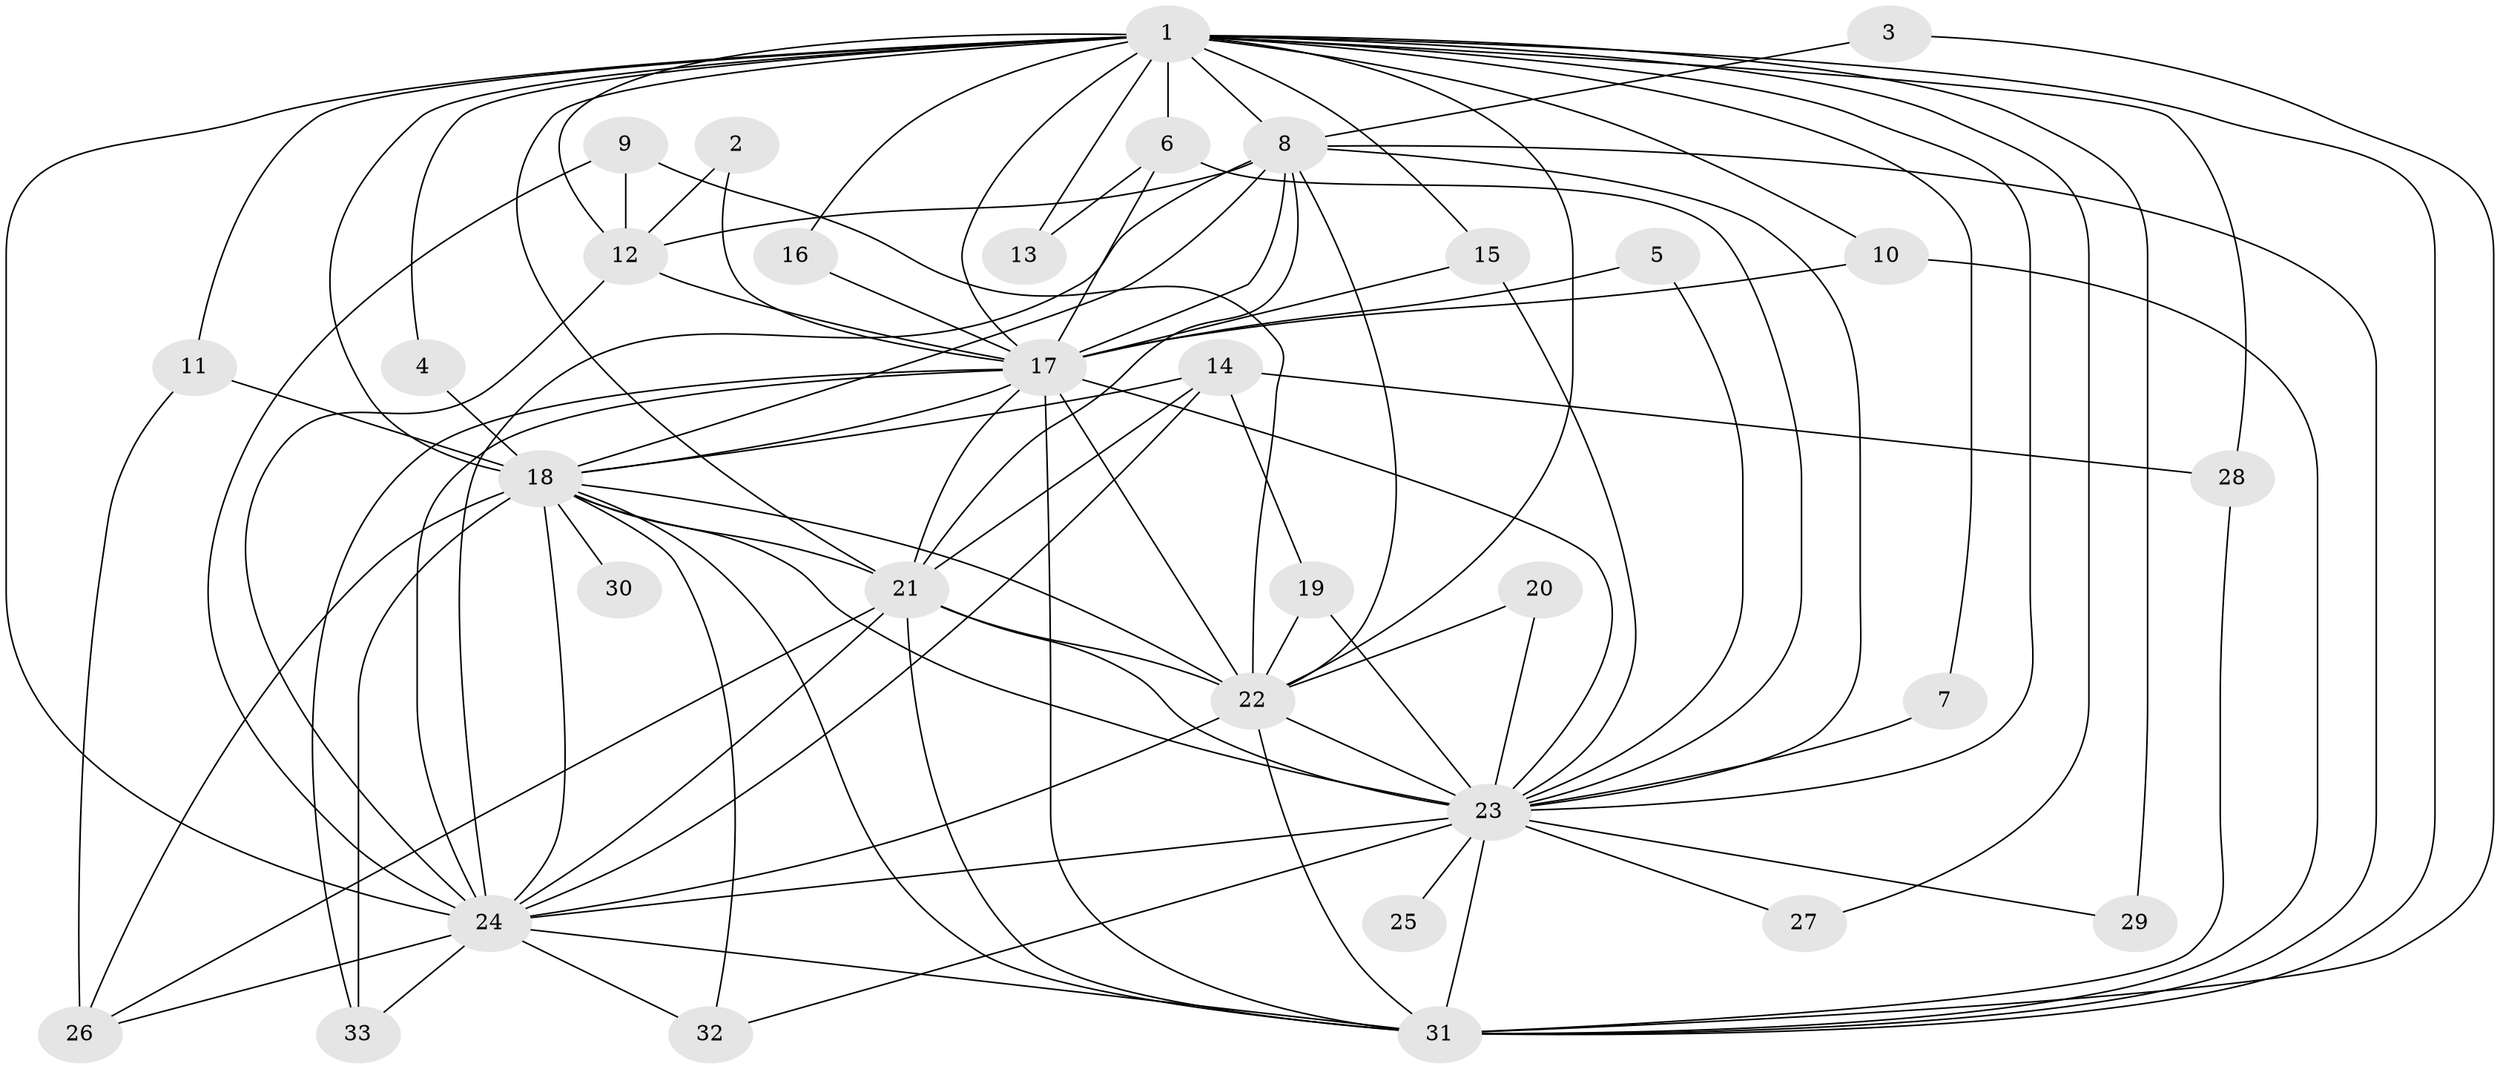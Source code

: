 // original degree distribution, {14: 0.045454545454545456, 21: 0.015151515151515152, 18: 0.015151515151515152, 12: 0.015151515151515152, 16: 0.030303030303030304, 23: 0.015151515151515152, 24: 0.015151515151515152, 6: 0.015151515151515152, 2: 0.5454545454545454, 3: 0.19696969696969696, 4: 0.07575757575757576, 5: 0.015151515151515152}
// Generated by graph-tools (version 1.1) at 2025/25/03/09/25 03:25:50]
// undirected, 33 vertices, 95 edges
graph export_dot {
graph [start="1"]
  node [color=gray90,style=filled];
  1;
  2;
  3;
  4;
  5;
  6;
  7;
  8;
  9;
  10;
  11;
  12;
  13;
  14;
  15;
  16;
  17;
  18;
  19;
  20;
  21;
  22;
  23;
  24;
  25;
  26;
  27;
  28;
  29;
  30;
  31;
  32;
  33;
  1 -- 4 [weight=1.0];
  1 -- 6 [weight=1.0];
  1 -- 7 [weight=1.0];
  1 -- 8 [weight=2.0];
  1 -- 10 [weight=1.0];
  1 -- 11 [weight=1.0];
  1 -- 12 [weight=1.0];
  1 -- 13 [weight=1.0];
  1 -- 15 [weight=3.0];
  1 -- 16 [weight=1.0];
  1 -- 17 [weight=3.0];
  1 -- 18 [weight=2.0];
  1 -- 21 [weight=3.0];
  1 -- 22 [weight=2.0];
  1 -- 23 [weight=2.0];
  1 -- 24 [weight=3.0];
  1 -- 27 [weight=1.0];
  1 -- 28 [weight=1.0];
  1 -- 29 [weight=1.0];
  1 -- 31 [weight=2.0];
  2 -- 12 [weight=1.0];
  2 -- 17 [weight=1.0];
  3 -- 8 [weight=1.0];
  3 -- 31 [weight=1.0];
  4 -- 18 [weight=1.0];
  5 -- 17 [weight=1.0];
  5 -- 23 [weight=1.0];
  6 -- 13 [weight=1.0];
  6 -- 17 [weight=1.0];
  6 -- 23 [weight=1.0];
  7 -- 23 [weight=1.0];
  8 -- 12 [weight=1.0];
  8 -- 17 [weight=2.0];
  8 -- 18 [weight=1.0];
  8 -- 21 [weight=1.0];
  8 -- 22 [weight=1.0];
  8 -- 23 [weight=1.0];
  8 -- 24 [weight=1.0];
  8 -- 31 [weight=1.0];
  9 -- 12 [weight=1.0];
  9 -- 22 [weight=1.0];
  9 -- 24 [weight=1.0];
  10 -- 17 [weight=1.0];
  10 -- 31 [weight=1.0];
  11 -- 18 [weight=1.0];
  11 -- 26 [weight=1.0];
  12 -- 17 [weight=1.0];
  12 -- 24 [weight=1.0];
  14 -- 18 [weight=1.0];
  14 -- 19 [weight=1.0];
  14 -- 21 [weight=1.0];
  14 -- 24 [weight=1.0];
  14 -- 28 [weight=1.0];
  15 -- 17 [weight=2.0];
  15 -- 23 [weight=1.0];
  16 -- 17 [weight=1.0];
  17 -- 18 [weight=2.0];
  17 -- 21 [weight=1.0];
  17 -- 22 [weight=1.0];
  17 -- 23 [weight=1.0];
  17 -- 24 [weight=2.0];
  17 -- 31 [weight=3.0];
  17 -- 33 [weight=1.0];
  18 -- 21 [weight=2.0];
  18 -- 22 [weight=2.0];
  18 -- 23 [weight=2.0];
  18 -- 24 [weight=1.0];
  18 -- 26 [weight=1.0];
  18 -- 30 [weight=1.0];
  18 -- 31 [weight=1.0];
  18 -- 32 [weight=1.0];
  18 -- 33 [weight=1.0];
  19 -- 22 [weight=1.0];
  19 -- 23 [weight=2.0];
  20 -- 22 [weight=1.0];
  20 -- 23 [weight=1.0];
  21 -- 22 [weight=3.0];
  21 -- 23 [weight=2.0];
  21 -- 24 [weight=1.0];
  21 -- 26 [weight=1.0];
  21 -- 31 [weight=1.0];
  22 -- 23 [weight=1.0];
  22 -- 24 [weight=1.0];
  22 -- 31 [weight=1.0];
  23 -- 24 [weight=2.0];
  23 -- 25 [weight=1.0];
  23 -- 27 [weight=1.0];
  23 -- 29 [weight=1.0];
  23 -- 31 [weight=1.0];
  23 -- 32 [weight=1.0];
  24 -- 26 [weight=1.0];
  24 -- 31 [weight=1.0];
  24 -- 32 [weight=1.0];
  24 -- 33 [weight=1.0];
  28 -- 31 [weight=1.0];
}

